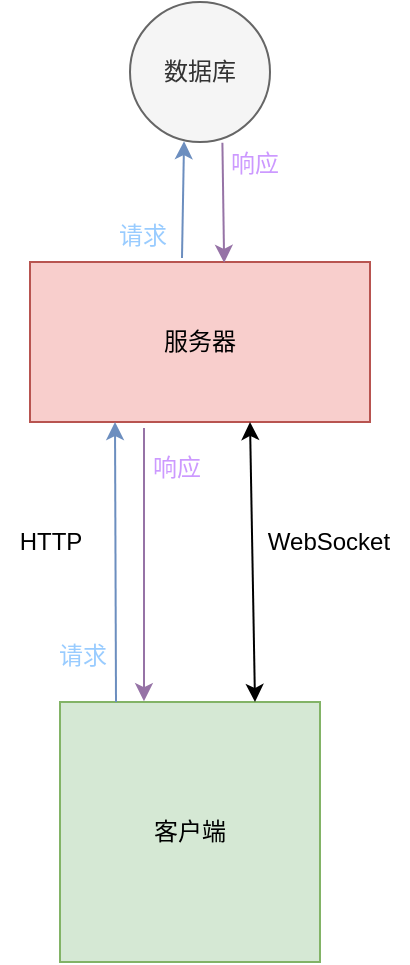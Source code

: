 <mxfile version="13.0.3" type="device"><diagram id="kbdJoYowMM9Ki4VZ-2Zl" name="Page-1"><mxGraphModel dx="1024" dy="603" grid="0" gridSize="10" guides="1" tooltips="1" connect="1" arrows="1" fold="1" page="0" pageScale="1" pageWidth="827" pageHeight="1169" math="0" shadow="0"><root><mxCell id="0"/><mxCell id="1" parent="0"/><mxCell id="V0i3tVx3T9bWl1Aa5JG3-7" value="服务器" style="rounded=0;whiteSpace=wrap;html=1;fillColor=#f8cecc;strokeColor=#b85450;" vertex="1" parent="1"><mxGeometry x="305" y="150" width="170" height="80" as="geometry"/></mxCell><mxCell id="V0i3tVx3T9bWl1Aa5JG3-11" value="数据库" style="ellipse;whiteSpace=wrap;html=1;aspect=fixed;fillColor=#f5f5f5;strokeColor=#666666;fontColor=#333333;" vertex="1" parent="1"><mxGeometry x="355" y="20" width="70" height="70" as="geometry"/></mxCell><mxCell id="V0i3tVx3T9bWl1Aa5JG3-18" value="客户端" style="whiteSpace=wrap;html=1;aspect=fixed;fillColor=#d5e8d4;strokeColor=#82b366;" vertex="1" parent="1"><mxGeometry x="320" y="370" width="130" height="130" as="geometry"/></mxCell><mxCell id="V0i3tVx3T9bWl1Aa5JG3-19" value="" style="endArrow=classic;startArrow=classic;html=1;exitX=0.75;exitY=0;exitDx=0;exitDy=0;" edge="1" parent="1" source="V0i3tVx3T9bWl1Aa5JG3-18"><mxGeometry width="50" height="50" relative="1" as="geometry"><mxPoint x="430" y="330" as="sourcePoint"/><mxPoint x="415" y="230" as="targetPoint"/></mxGeometry></mxCell><mxCell id="V0i3tVx3T9bWl1Aa5JG3-20" value="WebSocket" style="text;html=1;align=center;verticalAlign=middle;resizable=0;points=[];autosize=1;" vertex="1" parent="1"><mxGeometry x="414" y="280" width="80" height="20" as="geometry"/></mxCell><mxCell id="V0i3tVx3T9bWl1Aa5JG3-21" value="" style="endArrow=classic;html=1;entryX=0.25;entryY=1;entryDx=0;entryDy=0;fillColor=#dae8fc;strokeColor=#6c8ebf;" edge="1" parent="1" target="V0i3tVx3T9bWl1Aa5JG3-7"><mxGeometry width="50" height="50" relative="1" as="geometry"><mxPoint x="348" y="370" as="sourcePoint"/><mxPoint x="390" y="290" as="targetPoint"/></mxGeometry></mxCell><mxCell id="V0i3tVx3T9bWl1Aa5JG3-22" value="" style="endArrow=classic;html=1;entryX=0.323;entryY=-0.003;entryDx=0;entryDy=0;entryPerimeter=0;fillColor=#e1d5e7;strokeColor=#9673a6;" edge="1" parent="1" target="V0i3tVx3T9bWl1Aa5JG3-18"><mxGeometry width="50" height="50" relative="1" as="geometry"><mxPoint x="362" y="233" as="sourcePoint"/><mxPoint x="250" y="260" as="targetPoint"/></mxGeometry></mxCell><mxCell id="V0i3tVx3T9bWl1Aa5JG3-23" value="HTTP" style="text;html=1;align=center;verticalAlign=middle;resizable=0;points=[];autosize=1;" vertex="1" parent="1"><mxGeometry x="290" y="280" width="50" height="20" as="geometry"/></mxCell><mxCell id="V0i3tVx3T9bWl1Aa5JG3-24" value="" style="endArrow=classic;html=1;entryX=0.386;entryY=0.994;entryDx=0;entryDy=0;entryPerimeter=0;fillColor=#dae8fc;strokeColor=#6c8ebf;" edge="1" parent="1" target="V0i3tVx3T9bWl1Aa5JG3-11"><mxGeometry width="50" height="50" relative="1" as="geometry"><mxPoint x="381" y="148" as="sourcePoint"/><mxPoint x="409" y="92" as="targetPoint"/></mxGeometry></mxCell><mxCell id="V0i3tVx3T9bWl1Aa5JG3-25" value="" style="endArrow=classic;html=1;entryX=0.571;entryY=0.005;entryDx=0;entryDy=0;entryPerimeter=0;exitX=0.66;exitY=1.006;exitDx=0;exitDy=0;exitPerimeter=0;fillColor=#e1d5e7;strokeColor=#9673a6;" edge="1" parent="1" source="V0i3tVx3T9bWl1Aa5JG3-11" target="V0i3tVx3T9bWl1Aa5JG3-7"><mxGeometry width="50" height="50" relative="1" as="geometry"><mxPoint x="408" y="88" as="sourcePoint"/><mxPoint x="501" y="47" as="targetPoint"/></mxGeometry></mxCell><mxCell id="V0i3tVx3T9bWl1Aa5JG3-27" value="&lt;font color=&quot;#99ccff&quot;&gt;请求&lt;/font&gt;" style="text;html=1;align=center;verticalAlign=middle;resizable=0;points=[];autosize=1;" vertex="1" parent="1"><mxGeometry x="314" y="338" width="34" height="18" as="geometry"/></mxCell><mxCell id="V0i3tVx3T9bWl1Aa5JG3-28" value="&lt;font color=&quot;#cc99ff&quot;&gt;响应&lt;/font&gt;" style="text;html=1;align=center;verticalAlign=middle;resizable=0;points=[];autosize=1;" vertex="1" parent="1"><mxGeometry x="361" y="244" width="34" height="18" as="geometry"/></mxCell><mxCell id="V0i3tVx3T9bWl1Aa5JG3-30" value="&lt;font color=&quot;#99ccff&quot;&gt;请求&lt;/font&gt;" style="text;html=1;align=center;verticalAlign=middle;resizable=0;points=[];autosize=1;" vertex="1" parent="1"><mxGeometry x="344" y="128" width="34" height="18" as="geometry"/></mxCell><mxCell id="V0i3tVx3T9bWl1Aa5JG3-31" value="&lt;font color=&quot;#cc99ff&quot;&gt;响应&lt;/font&gt;" style="text;html=1;align=center;verticalAlign=middle;resizable=0;points=[];autosize=1;" vertex="1" parent="1"><mxGeometry x="400" y="92" width="34" height="18" as="geometry"/></mxCell></root></mxGraphModel></diagram></mxfile>